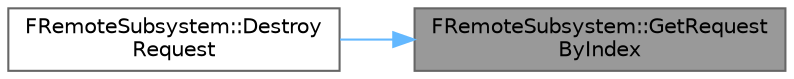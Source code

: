 digraph "FRemoteSubsystem::GetRequestByIndex"
{
 // INTERACTIVE_SVG=YES
 // LATEX_PDF_SIZE
  bgcolor="transparent";
  edge [fontname=Helvetica,fontsize=10,labelfontname=Helvetica,labelfontsize=10];
  node [fontname=Helvetica,fontsize=10,shape=box,height=0.2,width=0.4];
  rankdir="RL";
  Node1 [id="Node000001",label="FRemoteSubsystem::GetRequest\lByIndex",height=0.2,width=0.4,color="gray40", fillcolor="grey60", style="filled", fontcolor="black",tooltip=" "];
  Node1 -> Node2 [id="edge1_Node000001_Node000002",dir="back",color="steelblue1",style="solid",tooltip=" "];
  Node2 [id="Node000002",label="FRemoteSubsystem::Destroy\lRequest",height=0.2,width=0.4,color="grey40", fillcolor="white", style="filled",URL="$df/d31/classFRemoteSubsystem.html#a218df0970f5242af8eeeafa699ffa06b",tooltip=" "];
}
